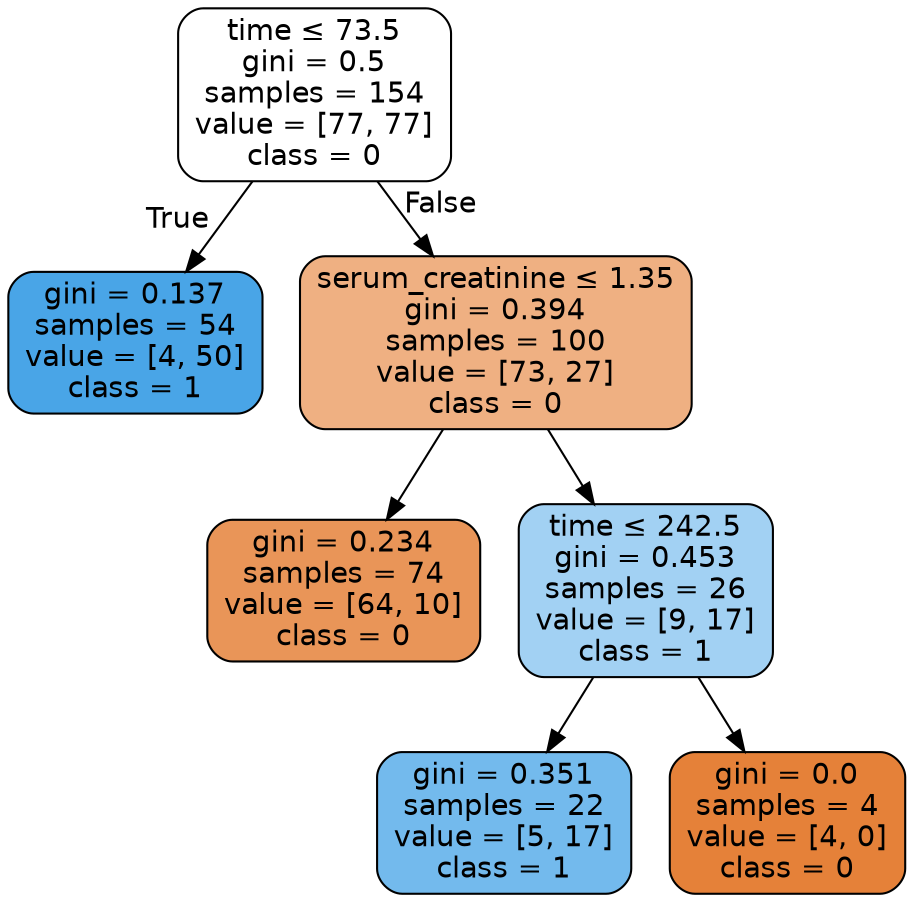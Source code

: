 digraph Tree {
node [shape=box, style="filled, rounded", color="black", fontname=helvetica] ;
edge [fontname=helvetica] ;
0 [label=<time &le; 73.5<br/>gini = 0.5<br/>samples = 154<br/>value = [77, 77]<br/>class = 0>, fillcolor="#ffffff"] ;
1 [label=<gini = 0.137<br/>samples = 54<br/>value = [4, 50]<br/>class = 1>, fillcolor="#49a5e7"] ;
0 -> 1 [labeldistance=2.5, labelangle=45, headlabel="True"] ;
2 [label=<serum_creatinine &le; 1.35<br/>gini = 0.394<br/>samples = 100<br/>value = [73, 27]<br/>class = 0>, fillcolor="#efb082"] ;
0 -> 2 [labeldistance=2.5, labelangle=-45, headlabel="False"] ;
3 [label=<gini = 0.234<br/>samples = 74<br/>value = [64, 10]<br/>class = 0>, fillcolor="#e99558"] ;
2 -> 3 ;
4 [label=<time &le; 242.5<br/>gini = 0.453<br/>samples = 26<br/>value = [9, 17]<br/>class = 1>, fillcolor="#a2d1f3"] ;
2 -> 4 ;
5 [label=<gini = 0.351<br/>samples = 22<br/>value = [5, 17]<br/>class = 1>, fillcolor="#73baed"] ;
4 -> 5 ;
6 [label=<gini = 0.0<br/>samples = 4<br/>value = [4, 0]<br/>class = 0>, fillcolor="#e58139"] ;
4 -> 6 ;
}